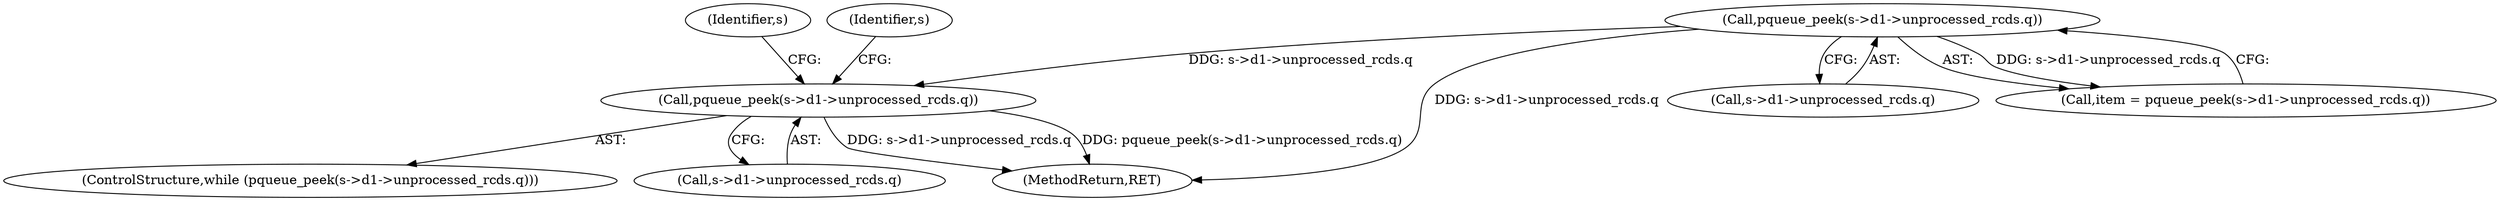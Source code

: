 digraph "0_openssl_103b171d8fc282ef435f8de9afbf7782e312961f_1@pointer" {
"1000138" [label="(Call,pqueue_peek(s->d1->unprocessed_rcds.q))"];
"1000110" [label="(Call,pqueue_peek(s->d1->unprocessed_rcds.q))"];
"1000137" [label="(ControlStructure,while (pqueue_peek(s->d1->unprocessed_rcds.q)))"];
"1000111" [label="(Call,s->d1->unprocessed_rcds.q)"];
"1000110" [label="(Call,pqueue_peek(s->d1->unprocessed_rcds.q))"];
"1000139" [label="(Call,s->d1->unprocessed_rcds.q)"];
"1000206" [label="(MethodReturn,RET)"];
"1000138" [label="(Call,pqueue_peek(s->d1->unprocessed_rcds.q))"];
"1000108" [label="(Call,item = pqueue_peek(s->d1->unprocessed_rcds.q))"];
"1000148" [label="(Identifier,s)"];
"1000180" [label="(Identifier,s)"];
"1000138" -> "1000137"  [label="AST: "];
"1000138" -> "1000139"  [label="CFG: "];
"1000139" -> "1000138"  [label="AST: "];
"1000148" -> "1000138"  [label="CFG: "];
"1000180" -> "1000138"  [label="CFG: "];
"1000138" -> "1000206"  [label="DDG: s->d1->unprocessed_rcds.q"];
"1000138" -> "1000206"  [label="DDG: pqueue_peek(s->d1->unprocessed_rcds.q)"];
"1000110" -> "1000138"  [label="DDG: s->d1->unprocessed_rcds.q"];
"1000110" -> "1000108"  [label="AST: "];
"1000110" -> "1000111"  [label="CFG: "];
"1000111" -> "1000110"  [label="AST: "];
"1000108" -> "1000110"  [label="CFG: "];
"1000110" -> "1000206"  [label="DDG: s->d1->unprocessed_rcds.q"];
"1000110" -> "1000108"  [label="DDG: s->d1->unprocessed_rcds.q"];
}
